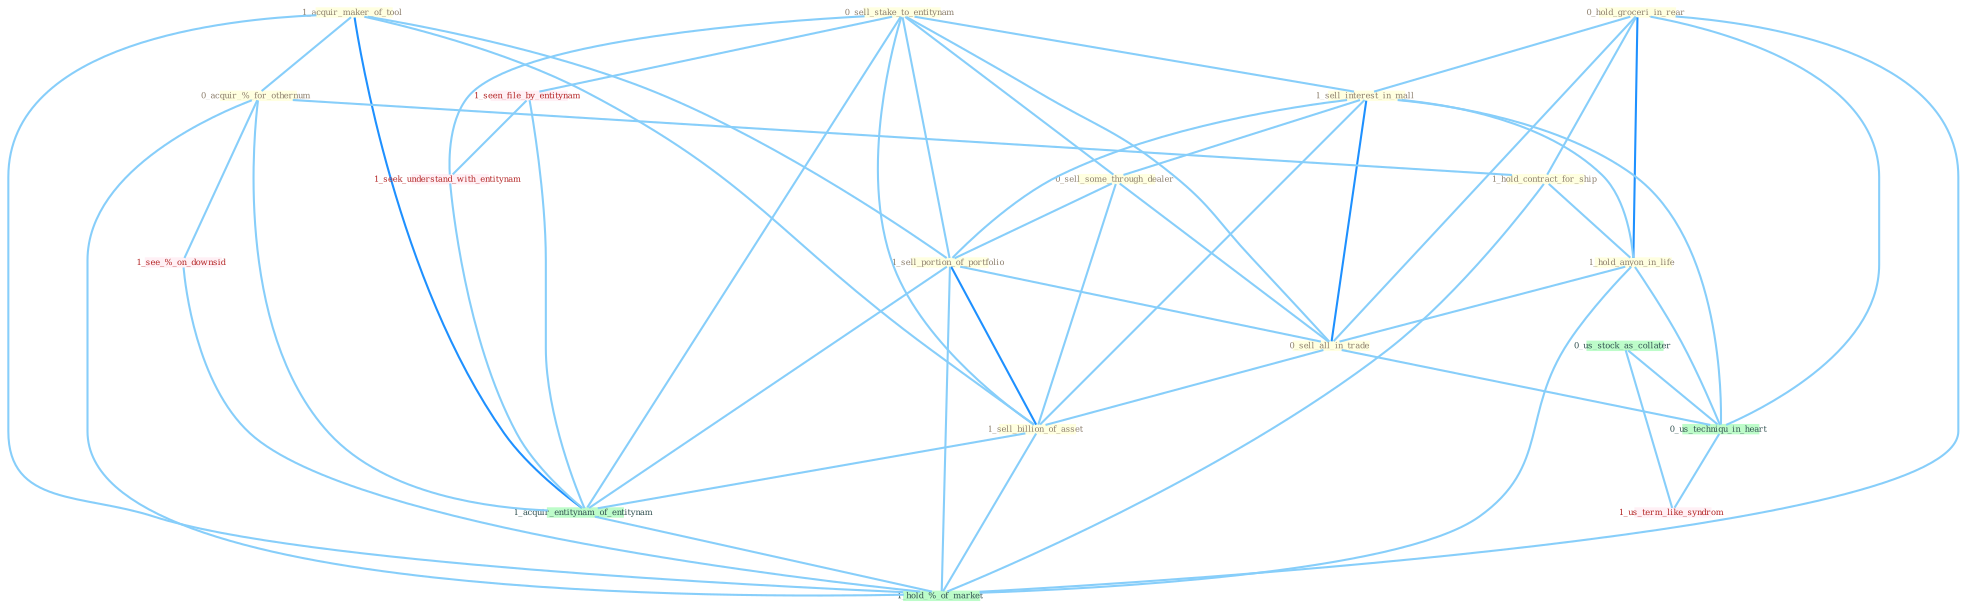Graph G{ 
    node
    [shape=polygon,style=filled,width=.5,height=.06,color="#BDFCC9",fixedsize=true,fontsize=4,
    fontcolor="#2f4f4f"];
    {node
    [color="#ffffe0", fontcolor="#8b7d6b"] "1_acquir_maker_of_tool " "0_hold_groceri_in_rear " "0_sell_stake_to_entitynam " "1_sell_interest_in_mall " "0_acquir_%_for_othernum " "1_hold_contract_for_ship " "0_sell_some_through_dealer " "1_hold_anyon_in_life " "1_sell_portion_of_portfolio " "0_sell_all_in_trade " "1_sell_billion_of_asset "}
{node [color="#fff0f5", fontcolor="#b22222"] "1_seen_file_by_entitynam " "1_seek_understand_with_entitynam " "1_see_%_on_downsid " "1_us_term_like_syndrom "}
edge [color="#B0E2FF"];

	"1_acquir_maker_of_tool " -- "0_acquir_%_for_othernum " [w="1", color="#87cefa" ];
	"1_acquir_maker_of_tool " -- "1_sell_portion_of_portfolio " [w="1", color="#87cefa" ];
	"1_acquir_maker_of_tool " -- "1_sell_billion_of_asset " [w="1", color="#87cefa" ];
	"1_acquir_maker_of_tool " -- "1_acquir_entitynam_of_entitynam " [w="2", color="#1e90ff" , len=0.8];
	"1_acquir_maker_of_tool " -- "1_hold_%_of_market " [w="1", color="#87cefa" ];
	"0_hold_groceri_in_rear " -- "1_sell_interest_in_mall " [w="1", color="#87cefa" ];
	"0_hold_groceri_in_rear " -- "1_hold_contract_for_ship " [w="1", color="#87cefa" ];
	"0_hold_groceri_in_rear " -- "1_hold_anyon_in_life " [w="2", color="#1e90ff" , len=0.8];
	"0_hold_groceri_in_rear " -- "0_sell_all_in_trade " [w="1", color="#87cefa" ];
	"0_hold_groceri_in_rear " -- "0_us_techniqu_in_heart " [w="1", color="#87cefa" ];
	"0_hold_groceri_in_rear " -- "1_hold_%_of_market " [w="1", color="#87cefa" ];
	"0_sell_stake_to_entitynam " -- "1_sell_interest_in_mall " [w="1", color="#87cefa" ];
	"0_sell_stake_to_entitynam " -- "0_sell_some_through_dealer " [w="1", color="#87cefa" ];
	"0_sell_stake_to_entitynam " -- "1_sell_portion_of_portfolio " [w="1", color="#87cefa" ];
	"0_sell_stake_to_entitynam " -- "0_sell_all_in_trade " [w="1", color="#87cefa" ];
	"0_sell_stake_to_entitynam " -- "1_sell_billion_of_asset " [w="1", color="#87cefa" ];
	"0_sell_stake_to_entitynam " -- "1_seen_file_by_entitynam " [w="1", color="#87cefa" ];
	"0_sell_stake_to_entitynam " -- "1_seek_understand_with_entitynam " [w="1", color="#87cefa" ];
	"0_sell_stake_to_entitynam " -- "1_acquir_entitynam_of_entitynam " [w="1", color="#87cefa" ];
	"1_sell_interest_in_mall " -- "0_sell_some_through_dealer " [w="1", color="#87cefa" ];
	"1_sell_interest_in_mall " -- "1_hold_anyon_in_life " [w="1", color="#87cefa" ];
	"1_sell_interest_in_mall " -- "1_sell_portion_of_portfolio " [w="1", color="#87cefa" ];
	"1_sell_interest_in_mall " -- "0_sell_all_in_trade " [w="2", color="#1e90ff" , len=0.8];
	"1_sell_interest_in_mall " -- "1_sell_billion_of_asset " [w="1", color="#87cefa" ];
	"1_sell_interest_in_mall " -- "0_us_techniqu_in_heart " [w="1", color="#87cefa" ];
	"0_acquir_%_for_othernum " -- "1_hold_contract_for_ship " [w="1", color="#87cefa" ];
	"0_acquir_%_for_othernum " -- "1_acquir_entitynam_of_entitynam " [w="1", color="#87cefa" ];
	"0_acquir_%_for_othernum " -- "1_see_%_on_downsid " [w="1", color="#87cefa" ];
	"0_acquir_%_for_othernum " -- "1_hold_%_of_market " [w="1", color="#87cefa" ];
	"1_hold_contract_for_ship " -- "1_hold_anyon_in_life " [w="1", color="#87cefa" ];
	"1_hold_contract_for_ship " -- "1_hold_%_of_market " [w="1", color="#87cefa" ];
	"0_sell_some_through_dealer " -- "1_sell_portion_of_portfolio " [w="1", color="#87cefa" ];
	"0_sell_some_through_dealer " -- "0_sell_all_in_trade " [w="1", color="#87cefa" ];
	"0_sell_some_through_dealer " -- "1_sell_billion_of_asset " [w="1", color="#87cefa" ];
	"1_hold_anyon_in_life " -- "0_sell_all_in_trade " [w="1", color="#87cefa" ];
	"1_hold_anyon_in_life " -- "0_us_techniqu_in_heart " [w="1", color="#87cefa" ];
	"1_hold_anyon_in_life " -- "1_hold_%_of_market " [w="1", color="#87cefa" ];
	"1_sell_portion_of_portfolio " -- "0_sell_all_in_trade " [w="1", color="#87cefa" ];
	"1_sell_portion_of_portfolio " -- "1_sell_billion_of_asset " [w="2", color="#1e90ff" , len=0.8];
	"1_sell_portion_of_portfolio " -- "1_acquir_entitynam_of_entitynam " [w="1", color="#87cefa" ];
	"1_sell_portion_of_portfolio " -- "1_hold_%_of_market " [w="1", color="#87cefa" ];
	"0_sell_all_in_trade " -- "1_sell_billion_of_asset " [w="1", color="#87cefa" ];
	"0_sell_all_in_trade " -- "0_us_techniqu_in_heart " [w="1", color="#87cefa" ];
	"1_sell_billion_of_asset " -- "1_acquir_entitynam_of_entitynam " [w="1", color="#87cefa" ];
	"1_sell_billion_of_asset " -- "1_hold_%_of_market " [w="1", color="#87cefa" ];
	"1_seen_file_by_entitynam " -- "1_seek_understand_with_entitynam " [w="1", color="#87cefa" ];
	"1_seen_file_by_entitynam " -- "1_acquir_entitynam_of_entitynam " [w="1", color="#87cefa" ];
	"0_us_stock_as_collater " -- "0_us_techniqu_in_heart " [w="1", color="#87cefa" ];
	"0_us_stock_as_collater " -- "1_us_term_like_syndrom " [w="1", color="#87cefa" ];
	"1_seek_understand_with_entitynam " -- "1_acquir_entitynam_of_entitynam " [w="1", color="#87cefa" ];
	"1_acquir_entitynam_of_entitynam " -- "1_hold_%_of_market " [w="1", color="#87cefa" ];
	"0_us_techniqu_in_heart " -- "1_us_term_like_syndrom " [w="1", color="#87cefa" ];
	"1_see_%_on_downsid " -- "1_hold_%_of_market " [w="1", color="#87cefa" ];
}